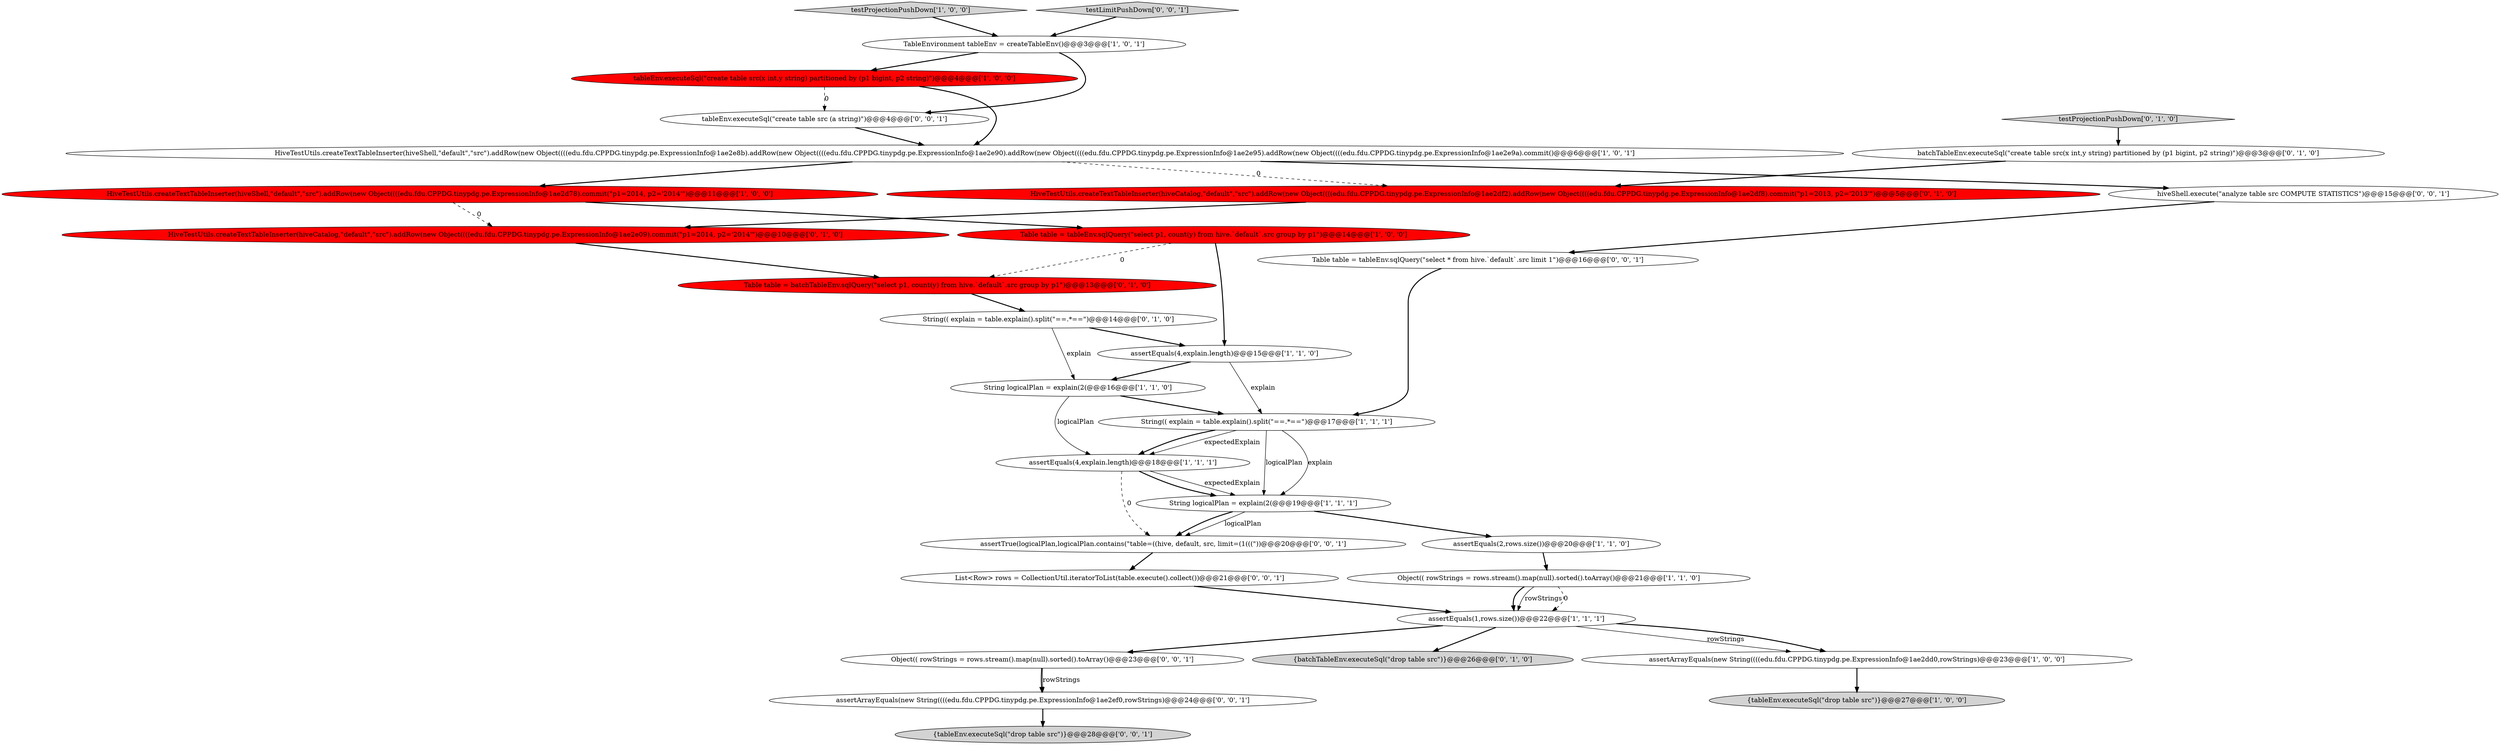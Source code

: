 digraph {
6 [style = filled, label = "assertEquals(4,explain.length)@@@15@@@['1', '1', '0']", fillcolor = white, shape = ellipse image = "AAA0AAABBB1BBB"];
25 [style = filled, label = "tableEnv.executeSql(\"create table src (a string)\")@@@4@@@['0', '0', '1']", fillcolor = white, shape = ellipse image = "AAA0AAABBB3BBB"];
2 [style = filled, label = "String logicalPlan = explain(2(@@@19@@@['1', '1', '1']", fillcolor = white, shape = ellipse image = "AAA0AAABBB1BBB"];
19 [style = filled, label = "HiveTestUtils.createTextTableInserter(hiveCatalog,\"default\",\"src\").addRow(new Object((((edu.fdu.CPPDG.tinypdg.pe.ExpressionInfo@1ae2e09).commit(\"p1=2014, p2='2014'\")@@@10@@@['0', '1', '0']", fillcolor = red, shape = ellipse image = "AAA1AAABBB2BBB"];
20 [style = filled, label = "batchTableEnv.executeSql(\"create table src(x int,y string) partitioned by (p1 bigint, p2 string)\")@@@3@@@['0', '1', '0']", fillcolor = white, shape = ellipse image = "AAA0AAABBB2BBB"];
29 [style = filled, label = "Object(( rowStrings = rows.stream().map(null).sorted().toArray()@@@23@@@['0', '0', '1']", fillcolor = white, shape = ellipse image = "AAA0AAABBB3BBB"];
14 [style = filled, label = "{tableEnv.executeSql(\"drop table src\")}@@@27@@@['1', '0', '0']", fillcolor = lightgray, shape = ellipse image = "AAA0AAABBB1BBB"];
16 [style = filled, label = "{batchTableEnv.executeSql(\"drop table src\")}@@@26@@@['0', '1', '0']", fillcolor = lightgray, shape = ellipse image = "AAA0AAABBB2BBB"];
24 [style = filled, label = "Table table = tableEnv.sqlQuery(\"select * from hive.`default`.src limit 1\")@@@16@@@['0', '0', '1']", fillcolor = white, shape = ellipse image = "AAA0AAABBB3BBB"];
3 [style = filled, label = "tableEnv.executeSql(\"create table src(x int,y string) partitioned by (p1 bigint, p2 string)\")@@@4@@@['1', '0', '0']", fillcolor = red, shape = ellipse image = "AAA1AAABBB1BBB"];
9 [style = filled, label = "assertArrayEquals(new String((((edu.fdu.CPPDG.tinypdg.pe.ExpressionInfo@1ae2dd0,rowStrings)@@@23@@@['1', '0', '0']", fillcolor = white, shape = ellipse image = "AAA0AAABBB1BBB"];
11 [style = filled, label = "TableEnvironment tableEnv = createTableEnv()@@@3@@@['1', '0', '1']", fillcolor = white, shape = ellipse image = "AAA0AAABBB1BBB"];
17 [style = filled, label = "HiveTestUtils.createTextTableInserter(hiveCatalog,\"default\",\"src\").addRow(new Object((((edu.fdu.CPPDG.tinypdg.pe.ExpressionInfo@1ae2df2).addRow(new Object((((edu.fdu.CPPDG.tinypdg.pe.ExpressionInfo@1ae2df8).commit(\"p1=2013, p2='2013'\")@@@5@@@['0', '1', '0']", fillcolor = red, shape = ellipse image = "AAA1AAABBB2BBB"];
0 [style = filled, label = "String(( explain = table.explain().split(\"==.*==\")@@@17@@@['1', '1', '1']", fillcolor = white, shape = ellipse image = "AAA0AAABBB1BBB"];
23 [style = filled, label = "hiveShell.execute(\"analyze table src COMPUTE STATISTICS\")@@@15@@@['0', '0', '1']", fillcolor = white, shape = ellipse image = "AAA0AAABBB3BBB"];
5 [style = filled, label = "assertEquals(4,explain.length)@@@18@@@['1', '1', '1']", fillcolor = white, shape = ellipse image = "AAA0AAABBB1BBB"];
18 [style = filled, label = "Table table = batchTableEnv.sqlQuery(\"select p1, count(y) from hive.`default`.src group by p1\")@@@13@@@['0', '1', '0']", fillcolor = red, shape = ellipse image = "AAA1AAABBB2BBB"];
26 [style = filled, label = "{tableEnv.executeSql(\"drop table src\")}@@@28@@@['0', '0', '1']", fillcolor = lightgray, shape = ellipse image = "AAA0AAABBB3BBB"];
13 [style = filled, label = "testProjectionPushDown['1', '0', '0']", fillcolor = lightgray, shape = diamond image = "AAA0AAABBB1BBB"];
7 [style = filled, label = "Object(( rowStrings = rows.stream().map(null).sorted().toArray()@@@21@@@['1', '1', '0']", fillcolor = white, shape = ellipse image = "AAA0AAABBB1BBB"];
28 [style = filled, label = "assertArrayEquals(new String((((edu.fdu.CPPDG.tinypdg.pe.ExpressionInfo@1ae2ef0,rowStrings)@@@24@@@['0', '0', '1']", fillcolor = white, shape = ellipse image = "AAA0AAABBB3BBB"];
8 [style = filled, label = "String logicalPlan = explain(2(@@@16@@@['1', '1', '0']", fillcolor = white, shape = ellipse image = "AAA0AAABBB1BBB"];
21 [style = filled, label = "String(( explain = table.explain().split(\"==.*==\")@@@14@@@['0', '1', '0']", fillcolor = white, shape = ellipse image = "AAA0AAABBB2BBB"];
4 [style = filled, label = "HiveTestUtils.createTextTableInserter(hiveShell,\"default\",\"src\").addRow(new Object((((edu.fdu.CPPDG.tinypdg.pe.ExpressionInfo@1ae2e8b).addRow(new Object((((edu.fdu.CPPDG.tinypdg.pe.ExpressionInfo@1ae2e90).addRow(new Object((((edu.fdu.CPPDG.tinypdg.pe.ExpressionInfo@1ae2e95).addRow(new Object((((edu.fdu.CPPDG.tinypdg.pe.ExpressionInfo@1ae2e9a).commit()@@@6@@@['1', '0', '1']", fillcolor = white, shape = ellipse image = "AAA0AAABBB1BBB"];
22 [style = filled, label = "testProjectionPushDown['0', '1', '0']", fillcolor = lightgray, shape = diamond image = "AAA0AAABBB2BBB"];
31 [style = filled, label = "List<Row> rows = CollectionUtil.iteratorToList(table.execute().collect())@@@21@@@['0', '0', '1']", fillcolor = white, shape = ellipse image = "AAA0AAABBB3BBB"];
15 [style = filled, label = "assertEquals(2,rows.size())@@@20@@@['1', '1', '0']", fillcolor = white, shape = ellipse image = "AAA0AAABBB1BBB"];
1 [style = filled, label = "HiveTestUtils.createTextTableInserter(hiveShell,\"default\",\"src\").addRow(new Object((((edu.fdu.CPPDG.tinypdg.pe.ExpressionInfo@1ae2d78).commit(\"p1=2014, p2='2014'\")@@@11@@@['1', '0', '0']", fillcolor = red, shape = ellipse image = "AAA1AAABBB1BBB"];
30 [style = filled, label = "assertTrue(logicalPlan,logicalPlan.contains(\"table=((hive, default, src, limit=(1(((\"))@@@20@@@['0', '0', '1']", fillcolor = white, shape = ellipse image = "AAA0AAABBB3BBB"];
10 [style = filled, label = "assertEquals(1,rows.size())@@@22@@@['1', '1', '1']", fillcolor = white, shape = ellipse image = "AAA0AAABBB1BBB"];
12 [style = filled, label = "Table table = tableEnv.sqlQuery(\"select p1, count(y) from hive.`default`.src group by p1\")@@@14@@@['1', '0', '0']", fillcolor = red, shape = ellipse image = "AAA1AAABBB1BBB"];
27 [style = filled, label = "testLimitPushDown['0', '0', '1']", fillcolor = lightgray, shape = diamond image = "AAA0AAABBB3BBB"];
10->9 [style = solid, label="rowStrings"];
19->18 [style = bold, label=""];
20->17 [style = bold, label=""];
3->25 [style = dashed, label="0"];
15->7 [style = bold, label=""];
21->6 [style = bold, label=""];
4->17 [style = dashed, label="0"];
7->10 [style = bold, label=""];
24->0 [style = bold, label=""];
0->5 [style = solid, label="expectedExplain"];
1->19 [style = dashed, label="0"];
0->2 [style = solid, label="explain"];
29->28 [style = solid, label="rowStrings"];
25->4 [style = bold, label=""];
28->26 [style = bold, label=""];
0->2 [style = solid, label="logicalPlan"];
12->6 [style = bold, label=""];
3->4 [style = bold, label=""];
13->11 [style = bold, label=""];
17->19 [style = bold, label=""];
29->28 [style = bold, label=""];
8->0 [style = bold, label=""];
2->30 [style = solid, label="logicalPlan"];
5->2 [style = solid, label="expectedExplain"];
7->10 [style = solid, label="rowStrings"];
5->2 [style = bold, label=""];
23->24 [style = bold, label=""];
6->0 [style = solid, label="explain"];
10->16 [style = bold, label=""];
22->20 [style = bold, label=""];
10->29 [style = bold, label=""];
11->3 [style = bold, label=""];
27->11 [style = bold, label=""];
30->31 [style = bold, label=""];
31->10 [style = bold, label=""];
5->30 [style = dashed, label="0"];
2->15 [style = bold, label=""];
6->8 [style = bold, label=""];
9->14 [style = bold, label=""];
1->12 [style = bold, label=""];
12->18 [style = dashed, label="0"];
7->10 [style = dashed, label="0"];
4->1 [style = bold, label=""];
10->9 [style = bold, label=""];
18->21 [style = bold, label=""];
2->30 [style = bold, label=""];
4->23 [style = bold, label=""];
11->25 [style = bold, label=""];
0->5 [style = bold, label=""];
8->5 [style = solid, label="logicalPlan"];
21->8 [style = solid, label="explain"];
}
